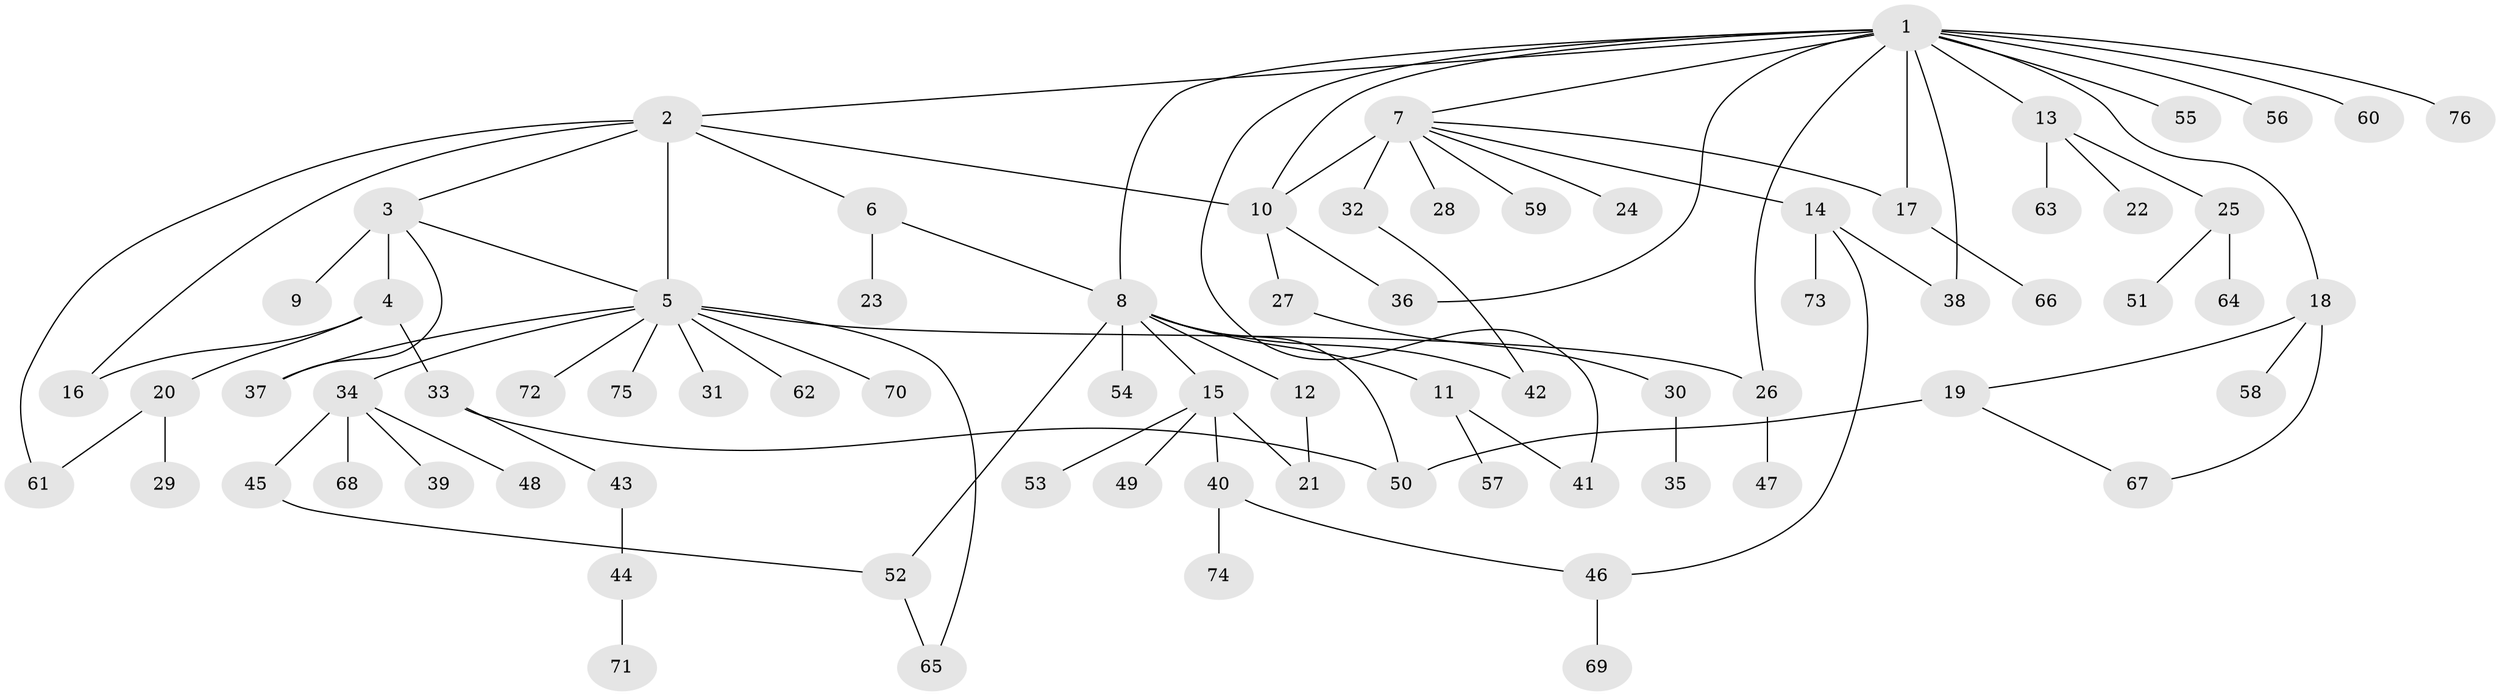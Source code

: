 // original degree distribution, {16: 0.006711409395973154, 8: 0.006711409395973154, 12: 0.013422818791946308, 2: 0.21476510067114093, 4: 0.04697986577181208, 13: 0.006711409395973154, 14: 0.006711409395973154, 1: 0.5637583892617449, 5: 0.03355704697986577, 6: 0.03355704697986577, 3: 0.06711409395973154}
// Generated by graph-tools (version 1.1) at 2025/35/03/09/25 02:35:31]
// undirected, 76 vertices, 95 edges
graph export_dot {
graph [start="1"]
  node [color=gray90,style=filled];
  1;
  2;
  3;
  4;
  5;
  6;
  7;
  8;
  9;
  10;
  11;
  12;
  13;
  14;
  15;
  16;
  17;
  18;
  19;
  20;
  21;
  22;
  23;
  24;
  25;
  26;
  27;
  28;
  29;
  30;
  31;
  32;
  33;
  34;
  35;
  36;
  37;
  38;
  39;
  40;
  41;
  42;
  43;
  44;
  45;
  46;
  47;
  48;
  49;
  50;
  51;
  52;
  53;
  54;
  55;
  56;
  57;
  58;
  59;
  60;
  61;
  62;
  63;
  64;
  65;
  66;
  67;
  68;
  69;
  70;
  71;
  72;
  73;
  74;
  75;
  76;
  1 -- 2 [weight=1.0];
  1 -- 7 [weight=1.0];
  1 -- 8 [weight=1.0];
  1 -- 10 [weight=1.0];
  1 -- 13 [weight=1.0];
  1 -- 17 [weight=1.0];
  1 -- 18 [weight=1.0];
  1 -- 26 [weight=1.0];
  1 -- 36 [weight=1.0];
  1 -- 38 [weight=1.0];
  1 -- 41 [weight=1.0];
  1 -- 55 [weight=1.0];
  1 -- 56 [weight=1.0];
  1 -- 60 [weight=1.0];
  1 -- 76 [weight=1.0];
  2 -- 3 [weight=1.0];
  2 -- 5 [weight=1.0];
  2 -- 6 [weight=1.0];
  2 -- 10 [weight=1.0];
  2 -- 16 [weight=1.0];
  2 -- 61 [weight=1.0];
  3 -- 4 [weight=7.0];
  3 -- 5 [weight=1.0];
  3 -- 9 [weight=1.0];
  3 -- 37 [weight=1.0];
  4 -- 16 [weight=1.0];
  4 -- 20 [weight=1.0];
  4 -- 33 [weight=1.0];
  5 -- 26 [weight=1.0];
  5 -- 31 [weight=1.0];
  5 -- 34 [weight=1.0];
  5 -- 37 [weight=1.0];
  5 -- 62 [weight=1.0];
  5 -- 65 [weight=1.0];
  5 -- 70 [weight=1.0];
  5 -- 72 [weight=1.0];
  5 -- 75 [weight=1.0];
  6 -- 8 [weight=1.0];
  6 -- 23 [weight=1.0];
  7 -- 10 [weight=5.0];
  7 -- 14 [weight=1.0];
  7 -- 17 [weight=1.0];
  7 -- 24 [weight=1.0];
  7 -- 28 [weight=1.0];
  7 -- 32 [weight=1.0];
  7 -- 59 [weight=1.0];
  8 -- 11 [weight=1.0];
  8 -- 12 [weight=1.0];
  8 -- 15 [weight=1.0];
  8 -- 42 [weight=1.0];
  8 -- 50 [weight=1.0];
  8 -- 52 [weight=1.0];
  8 -- 54 [weight=5.0];
  10 -- 27 [weight=1.0];
  10 -- 36 [weight=1.0];
  11 -- 41 [weight=1.0];
  11 -- 57 [weight=2.0];
  12 -- 21 [weight=4.0];
  13 -- 22 [weight=1.0];
  13 -- 25 [weight=1.0];
  13 -- 63 [weight=1.0];
  14 -- 38 [weight=1.0];
  14 -- 46 [weight=1.0];
  14 -- 73 [weight=1.0];
  15 -- 21 [weight=1.0];
  15 -- 40 [weight=1.0];
  15 -- 49 [weight=1.0];
  15 -- 53 [weight=1.0];
  17 -- 66 [weight=2.0];
  18 -- 19 [weight=1.0];
  18 -- 58 [weight=1.0];
  18 -- 67 [weight=1.0];
  19 -- 50 [weight=3.0];
  19 -- 67 [weight=1.0];
  20 -- 29 [weight=1.0];
  20 -- 61 [weight=1.0];
  25 -- 51 [weight=2.0];
  25 -- 64 [weight=1.0];
  26 -- 47 [weight=2.0];
  27 -- 30 [weight=1.0];
  30 -- 35 [weight=3.0];
  32 -- 42 [weight=1.0];
  33 -- 43 [weight=1.0];
  33 -- 50 [weight=1.0];
  34 -- 39 [weight=1.0];
  34 -- 45 [weight=1.0];
  34 -- 48 [weight=1.0];
  34 -- 68 [weight=1.0];
  40 -- 46 [weight=1.0];
  40 -- 74 [weight=1.0];
  43 -- 44 [weight=1.0];
  44 -- 71 [weight=2.0];
  45 -- 52 [weight=1.0];
  46 -- 69 [weight=3.0];
  52 -- 65 [weight=1.0];
}
